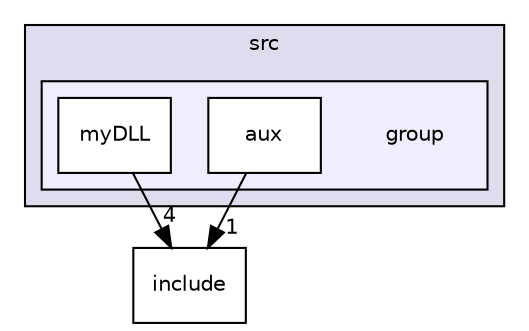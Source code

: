 digraph "/home/hugo/Desktop/Git_SETR/SETR_Trab1/src/group" {
  compound=true
  node [ fontsize="10", fontname="Helvetica"];
  edge [ labelfontsize="10", labelfontname="Helvetica"];
  subgraph clusterdir_68267d1309a1af8e8297ef4c3efbcdba {
    graph [ bgcolor="#ddddee", pencolor="black", label="src" fontname="Helvetica", fontsize="10", URL="dir_68267d1309a1af8e8297ef4c3efbcdba.html"]
  subgraph clusterdir_a8a0f1c6be084965a9d3e64e627a8248 {
    graph [ bgcolor="#eeeeff", pencolor="black", label="" URL="dir_a8a0f1c6be084965a9d3e64e627a8248.html"];
    dir_a8a0f1c6be084965a9d3e64e627a8248 [shape=plaintext label="group"];
  dir_7c77a4345f9b8beba648509b89731f36 [shape=box label="aux" fillcolor="white" style="filled" URL="dir_7c77a4345f9b8beba648509b89731f36.html"];
  dir_6afaf1254d59e31eb51ff5d153f87b2c [shape=box label="myDLL" fillcolor="white" style="filled" URL="dir_6afaf1254d59e31eb51ff5d153f87b2c.html"];
  }
  }
  dir_d44c64559bbebec7f509842c48db8b23 [shape=box label="include" URL="dir_d44c64559bbebec7f509842c48db8b23.html"];
  dir_7c77a4345f9b8beba648509b89731f36->dir_d44c64559bbebec7f509842c48db8b23 [headlabel="1", labeldistance=1.5 headhref="dir_000003_000000.html"];
  dir_6afaf1254d59e31eb51ff5d153f87b2c->dir_d44c64559bbebec7f509842c48db8b23 [headlabel="4", labeldistance=1.5 headhref="dir_000004_000000.html"];
}
